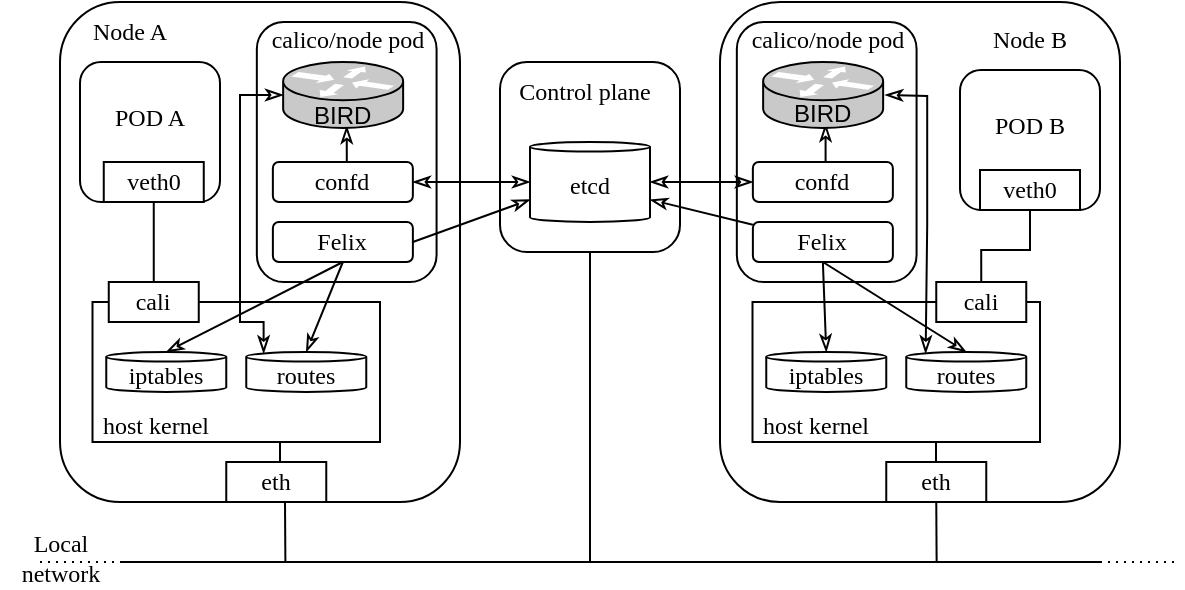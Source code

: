 <mxfile version="24.7.8">
  <diagram name="Page-1" id="G9_fZqqb6Zyh2_aJ_G_H">
    <mxGraphModel dx="986" dy="1691" grid="1" gridSize="10" guides="1" tooltips="1" connect="1" arrows="1" fold="1" page="1" pageScale="1" pageWidth="850" pageHeight="1100" math="0" shadow="0">
      <root>
        <mxCell id="0" />
        <mxCell id="1" parent="0" />
        <mxCell id="27a8s7GIZXVaInFOkT8d-3" value="" style="rounded=1;whiteSpace=wrap;html=1;fillColor=none;" parent="1" vertex="1">
          <mxGeometry x="100" y="-1000" width="200" height="250" as="geometry" />
        </mxCell>
        <mxCell id="27a8s7GIZXVaInFOkT8d-58" style="edgeStyle=orthogonalEdgeStyle;rounded=0;orthogonalLoop=1;jettySize=auto;html=1;entryX=0;entryY=0.5;entryDx=0;entryDy=0;endArrow=none;endFill=0;" parent="1" source="27a8s7GIZXVaInFOkT8d-34" target="27a8s7GIZXVaInFOkT8d-6" edge="1">
          <mxGeometry relative="1" as="geometry">
            <Array as="points">
              <mxPoint x="210" y="-760" />
            </Array>
          </mxGeometry>
        </mxCell>
        <mxCell id="27a8s7GIZXVaInFOkT8d-34" value="" style="rounded=0;whiteSpace=wrap;html=1;fillColor=none;" parent="1" vertex="1">
          <mxGeometry x="116.25" y="-850" width="143.75" height="70" as="geometry" />
        </mxCell>
        <mxCell id="27a8s7GIZXVaInFOkT8d-1" value="&lt;font face=&quot;newcomputermodern&quot;&gt;POD A&lt;br&gt;&lt;br&gt;&lt;/font&gt;" style="rounded=1;whiteSpace=wrap;html=1;fillColor=none;" parent="1" vertex="1">
          <mxGeometry x="110" y="-970" width="70" height="70" as="geometry" />
        </mxCell>
        <mxCell id="27a8s7GIZXVaInFOkT8d-4" value="&lt;font face=&quot;newcomputermodern&quot;&gt;Node A&lt;/font&gt;" style="text;html=1;align=center;verticalAlign=middle;whiteSpace=wrap;rounded=0;" parent="1" vertex="1">
          <mxGeometry x="105" y="-1000" width="60" height="30" as="geometry" />
        </mxCell>
        <mxCell id="27a8s7GIZXVaInFOkT8d-33" style="edgeStyle=orthogonalEdgeStyle;rounded=0;orthogonalLoop=1;jettySize=auto;html=1;exitX=0.5;exitY=1;exitDx=0;exitDy=0;entryX=0.5;entryY=0;entryDx=0;entryDy=0;endArrow=none;endFill=0;" parent="1" source="27a8s7GIZXVaInFOkT8d-5" target="27a8s7GIZXVaInFOkT8d-26" edge="1">
          <mxGeometry relative="1" as="geometry" />
        </mxCell>
        <mxCell id="27a8s7GIZXVaInFOkT8d-5" value="&lt;div&gt;veth0&lt;/div&gt;" style="rounded=0;whiteSpace=wrap;html=1;fontFamily=newcomputermodern;" parent="1" vertex="1">
          <mxGeometry x="121.88" y="-920" width="50" height="20" as="geometry" />
        </mxCell>
        <mxCell id="27a8s7GIZXVaInFOkT8d-6" value="eth" style="rounded=0;whiteSpace=wrap;html=1;fontFamily=newcomputermodern;" parent="1" vertex="1">
          <mxGeometry x="183.13" y="-770" width="50" height="20" as="geometry" />
        </mxCell>
        <mxCell id="27a8s7GIZXVaInFOkT8d-26" value="&lt;font face=&quot;newcomputermodern&quot;&gt;cali&lt;/font&gt;" style="rounded=0;whiteSpace=wrap;html=1;" parent="1" vertex="1">
          <mxGeometry x="124.38" y="-860" width="45" height="20" as="geometry" />
        </mxCell>
        <mxCell id="27a8s7GIZXVaInFOkT8d-27" style="edgeStyle=orthogonalEdgeStyle;rounded=0;orthogonalLoop=1;jettySize=auto;html=1;exitX=0.5;exitY=1;exitDx=0;exitDy=0;endArrow=none;endFill=0;" parent="1" edge="1">
          <mxGeometry relative="1" as="geometry">
            <mxPoint x="538.32" y="-720" as="targetPoint" />
            <mxPoint x="538.13" y="-750.0" as="sourcePoint" />
          </mxGeometry>
        </mxCell>
        <mxCell id="27a8s7GIZXVaInFOkT8d-28" value="" style="endArrow=none;html=1;rounded=0;" parent="1" edge="1">
          <mxGeometry width="50" height="50" relative="1" as="geometry">
            <mxPoint x="130" y="-720" as="sourcePoint" />
            <mxPoint x="620" y="-720" as="targetPoint" />
          </mxGeometry>
        </mxCell>
        <mxCell id="27a8s7GIZXVaInFOkT8d-29" value="" style="endArrow=none;dashed=1;html=1;dashPattern=1 3;strokeWidth=1;rounded=0;" parent="1" edge="1">
          <mxGeometry width="50" height="50" relative="1" as="geometry">
            <mxPoint x="620" y="-720" as="sourcePoint" />
            <mxPoint x="660" y="-720" as="targetPoint" />
          </mxGeometry>
        </mxCell>
        <mxCell id="27a8s7GIZXVaInFOkT8d-30" value="&lt;font face=&quot;newcomputermodern&quot;&gt;Local network&lt;/font&gt;" style="text;html=1;align=center;verticalAlign=middle;whiteSpace=wrap;rounded=0;" parent="1" vertex="1">
          <mxGeometry x="70" y="-737" width="61" height="30" as="geometry" />
        </mxCell>
        <mxCell id="27a8s7GIZXVaInFOkT8d-31" style="edgeStyle=orthogonalEdgeStyle;rounded=0;orthogonalLoop=1;jettySize=auto;html=1;exitX=0.5;exitY=1;exitDx=0;exitDy=0;endArrow=none;endFill=0;" parent="1" edge="1">
          <mxGeometry relative="1" as="geometry">
            <mxPoint x="212.69" y="-720" as="targetPoint" />
            <mxPoint x="212.5" y="-750" as="sourcePoint" />
          </mxGeometry>
        </mxCell>
        <mxCell id="27a8s7GIZXVaInFOkT8d-32" value="" style="endArrow=none;dashed=1;html=1;dashPattern=1 3;strokeWidth=1;rounded=0;" parent="1" edge="1">
          <mxGeometry width="50" height="50" relative="1" as="geometry">
            <mxPoint x="90" y="-720" as="sourcePoint" />
            <mxPoint x="130" y="-720" as="targetPoint" />
          </mxGeometry>
        </mxCell>
        <mxCell id="27a8s7GIZXVaInFOkT8d-35" value="&lt;font face=&quot;newcomputermodern&quot;&gt;host kernel&lt;/font&gt;" style="text;html=1;align=center;verticalAlign=middle;whiteSpace=wrap;rounded=0;" parent="1" vertex="1">
          <mxGeometry x="113.13" y="-803" width="70" height="30" as="geometry" />
        </mxCell>
        <mxCell id="27a8s7GIZXVaInFOkT8d-37" value="&lt;font face=&quot;newcomputermodern&quot;&gt;iptables&lt;/font&gt;" style="shape=cylinder3;whiteSpace=wrap;html=1;boundedLbl=1;backgroundOutline=1;size=2.389;" parent="1" vertex="1">
          <mxGeometry x="123.13" y="-825" width="60" height="20" as="geometry" />
        </mxCell>
        <mxCell id="27a8s7GIZXVaInFOkT8d-38" value="&lt;font face=&quot;newcomputermodern&quot;&gt;routes&lt;/font&gt;" style="shape=cylinder3;whiteSpace=wrap;html=1;boundedLbl=1;backgroundOutline=1;size=2.389;" parent="1" vertex="1">
          <mxGeometry x="193.13" y="-825" width="60" height="20" as="geometry" />
        </mxCell>
        <mxCell id="27a8s7GIZXVaInFOkT8d-40" value="&lt;font face=&quot;newcomputermodern&quot;&gt;&lt;br&gt;&lt;/font&gt;" style="rounded=1;whiteSpace=wrap;html=1;fillColor=none;" parent="1" vertex="1">
          <mxGeometry x="198.42" y="-990" width="89.87" height="130" as="geometry" />
        </mxCell>
        <mxCell id="27a8s7GIZXVaInFOkT8d-42" value="&lt;font face=&quot;newcomputermodern&quot;&gt;Felix&lt;/font&gt;" style="rounded=1;whiteSpace=wrap;html=1;" parent="1" vertex="1">
          <mxGeometry x="206.44" y="-890" width="70" height="20" as="geometry" />
        </mxCell>
        <mxCell id="27a8s7GIZXVaInFOkT8d-61" style="edgeStyle=orthogonalEdgeStyle;rounded=0;orthogonalLoop=1;jettySize=auto;html=1;exitX=0.5;exitY=0;exitDx=0;exitDy=0;entryX=0.5;entryY=1;entryDx=0;entryDy=0;endArrow=classicThin;endFill=0;" parent="1" source="27a8s7GIZXVaInFOkT8d-43" target="27a8s7GIZXVaInFOkT8d-55" edge="1">
          <mxGeometry relative="1" as="geometry" />
        </mxCell>
        <mxCell id="27a8s7GIZXVaInFOkT8d-43" value="&lt;font face=&quot;newcomputermodern&quot;&gt;confd&lt;/font&gt;" style="rounded=1;whiteSpace=wrap;html=1;" parent="1" vertex="1">
          <mxGeometry x="206.43" y="-920" width="70" height="20" as="geometry" />
        </mxCell>
        <mxCell id="27a8s7GIZXVaInFOkT8d-54" value="" style="shape=mxgraph.cisco.routers.router;html=1;pointerEvents=1;dashed=0;fillColor=#C9C9C9;strokeColor=#000000;strokeWidth=1;verticalLabelPosition=bottom;verticalAlign=top;align=center;outlineConnect=0;" parent="1" vertex="1">
          <mxGeometry x="211.57" y="-970" width="60" height="33" as="geometry" />
        </mxCell>
        <mxCell id="27a8s7GIZXVaInFOkT8d-55" value="BIRD&amp;nbsp;" style="text;html=1;align=center;verticalAlign=middle;whiteSpace=wrap;rounded=0;" parent="1" vertex="1">
          <mxGeometry x="209.14" y="-949" width="68.43" height="11" as="geometry" />
        </mxCell>
        <mxCell id="27a8s7GIZXVaInFOkT8d-56" value="&lt;font face=&quot;newcomputermodern&quot;&gt;calico/node pod&lt;/font&gt;" style="text;html=1;align=center;verticalAlign=middle;whiteSpace=wrap;rounded=0;" parent="1" vertex="1">
          <mxGeometry x="199.43" y="-996" width="90" height="30" as="geometry" />
        </mxCell>
        <mxCell id="27a8s7GIZXVaInFOkT8d-59" style="rounded=0;orthogonalLoop=1;jettySize=auto;html=1;entryX=0.5;entryY=0;entryDx=0;entryDy=0;entryPerimeter=0;exitX=0.5;exitY=1;exitDx=0;exitDy=0;endArrow=classicThin;endFill=0;" parent="1" source="27a8s7GIZXVaInFOkT8d-42" target="27a8s7GIZXVaInFOkT8d-37" edge="1">
          <mxGeometry relative="1" as="geometry" />
        </mxCell>
        <mxCell id="27a8s7GIZXVaInFOkT8d-60" style="rounded=0;orthogonalLoop=1;jettySize=auto;html=1;exitX=0.5;exitY=1;exitDx=0;exitDy=0;entryX=0.5;entryY=0;entryDx=0;entryDy=0;entryPerimeter=0;endArrow=classicThin;endFill=0;" parent="1" source="27a8s7GIZXVaInFOkT8d-42" target="27a8s7GIZXVaInFOkT8d-38" edge="1">
          <mxGeometry relative="1" as="geometry" />
        </mxCell>
        <mxCell id="27a8s7GIZXVaInFOkT8d-62" style="edgeStyle=orthogonalEdgeStyle;rounded=0;orthogonalLoop=1;jettySize=auto;html=1;exitX=0;exitY=0.5;exitDx=0;exitDy=0;exitPerimeter=0;startArrow=classicThin;startFill=0;endArrow=classicThin;endFill=0;entryX=0.145;entryY=0;entryDx=0;entryDy=0.693;entryPerimeter=0;" parent="1" source="27a8s7GIZXVaInFOkT8d-54" target="27a8s7GIZXVaInFOkT8d-38" edge="1">
          <mxGeometry relative="1" as="geometry">
            <Array as="points">
              <mxPoint x="190" y="-953" />
              <mxPoint x="190" y="-840" />
              <mxPoint x="202" y="-840" />
            </Array>
          </mxGeometry>
        </mxCell>
        <mxCell id="27a8s7GIZXVaInFOkT8d-63" value="" style="rounded=1;whiteSpace=wrap;html=1;fillColor=none;" parent="1" vertex="1">
          <mxGeometry x="320" y="-970" width="90" height="95" as="geometry" />
        </mxCell>
        <mxCell id="27a8s7GIZXVaInFOkT8d-64" value="&lt;font face=&quot;newcomputermodern&quot;&gt;Control plane&lt;/font&gt;" style="text;html=1;align=center;verticalAlign=middle;whiteSpace=wrap;rounded=0;" parent="1" vertex="1">
          <mxGeometry x="320" y="-970" width="85" height="30" as="geometry" />
        </mxCell>
        <mxCell id="27a8s7GIZXVaInFOkT8d-96" style="edgeStyle=orthogonalEdgeStyle;rounded=0;orthogonalLoop=1;jettySize=auto;html=1;exitX=1;exitY=0.5;exitDx=0;exitDy=0;exitPerimeter=0;entryX=0;entryY=0.5;entryDx=0;entryDy=0;startArrow=classicThin;startFill=0;endArrow=classicThin;endFill=0;" parent="1" source="27a8s7GIZXVaInFOkT8d-65" target="27a8s7GIZXVaInFOkT8d-84" edge="1">
          <mxGeometry relative="1" as="geometry" />
        </mxCell>
        <mxCell id="27a8s7GIZXVaInFOkT8d-65" value="&lt;font face=&quot;newcomputermodern&quot;&gt;etcd&lt;/font&gt;" style="shape=cylinder3;whiteSpace=wrap;html=1;boundedLbl=1;backgroundOutline=1;size=2.389;" parent="1" vertex="1">
          <mxGeometry x="335" y="-930" width="60" height="40" as="geometry" />
        </mxCell>
        <mxCell id="27a8s7GIZXVaInFOkT8d-66" style="rounded=0;orthogonalLoop=1;jettySize=auto;html=1;exitX=1;exitY=0.5;exitDx=0;exitDy=0;entryX=0;entryY=0;entryDx=0;entryDy=28.806;entryPerimeter=0;endArrow=classicThin;endFill=0;" parent="1" source="27a8s7GIZXVaInFOkT8d-42" target="27a8s7GIZXVaInFOkT8d-65" edge="1">
          <mxGeometry relative="1" as="geometry" />
        </mxCell>
        <mxCell id="27a8s7GIZXVaInFOkT8d-67" style="rounded=0;orthogonalLoop=1;jettySize=auto;html=1;entryX=0;entryY=0.5;entryDx=0;entryDy=0;entryPerimeter=0;endArrow=classicThin;endFill=0;startArrow=classicThin;startFill=0;" parent="1" source="27a8s7GIZXVaInFOkT8d-43" target="27a8s7GIZXVaInFOkT8d-65" edge="1">
          <mxGeometry relative="1" as="geometry" />
        </mxCell>
        <mxCell id="27a8s7GIZXVaInFOkT8d-69" value="" style="rounded=1;whiteSpace=wrap;html=1;fillColor=none;" parent="1" vertex="1">
          <mxGeometry x="430" y="-1000" width="200" height="250" as="geometry" />
        </mxCell>
        <mxCell id="27a8s7GIZXVaInFOkT8d-70" style="edgeStyle=orthogonalEdgeStyle;rounded=0;orthogonalLoop=1;jettySize=auto;html=1;entryX=0;entryY=0.5;entryDx=0;entryDy=0;endArrow=none;endFill=0;" parent="1" source="27a8s7GIZXVaInFOkT8d-71" target="27a8s7GIZXVaInFOkT8d-76" edge="1">
          <mxGeometry relative="1" as="geometry">
            <Array as="points">
              <mxPoint x="538" y="-760" />
            </Array>
          </mxGeometry>
        </mxCell>
        <mxCell id="27a8s7GIZXVaInFOkT8d-71" value="" style="rounded=0;whiteSpace=wrap;html=1;fillColor=none;" parent="1" vertex="1">
          <mxGeometry x="446.25" y="-850" width="143.75" height="70" as="geometry" />
        </mxCell>
        <mxCell id="27a8s7GIZXVaInFOkT8d-72" value="&lt;font face=&quot;newcomputermodern&quot;&gt;POD B&lt;br&gt;&lt;br&gt;&lt;/font&gt;" style="rounded=1;whiteSpace=wrap;html=1;fillColor=none;" parent="1" vertex="1">
          <mxGeometry x="550" y="-966" width="70" height="70" as="geometry" />
        </mxCell>
        <mxCell id="27a8s7GIZXVaInFOkT8d-73" value="&lt;font face=&quot;newcomputermodern&quot;&gt;Node B&lt;/font&gt;" style="text;html=1;align=center;verticalAlign=middle;whiteSpace=wrap;rounded=0;" parent="1" vertex="1">
          <mxGeometry x="555" y="-996" width="60" height="30" as="geometry" />
        </mxCell>
        <mxCell id="27a8s7GIZXVaInFOkT8d-74" style="edgeStyle=orthogonalEdgeStyle;rounded=0;orthogonalLoop=1;jettySize=auto;html=1;exitX=0.5;exitY=1;exitDx=0;exitDy=0;entryX=0.5;entryY=0;entryDx=0;entryDy=0;endArrow=none;endFill=0;" parent="1" source="27a8s7GIZXVaInFOkT8d-75" target="27a8s7GIZXVaInFOkT8d-77" edge="1">
          <mxGeometry relative="1" as="geometry" />
        </mxCell>
        <mxCell id="27a8s7GIZXVaInFOkT8d-75" value="&lt;div&gt;veth0&lt;/div&gt;" style="rounded=0;whiteSpace=wrap;html=1;fontFamily=newcomputermodern;" parent="1" vertex="1">
          <mxGeometry x="560" y="-916" width="50" height="20" as="geometry" />
        </mxCell>
        <mxCell id="27a8s7GIZXVaInFOkT8d-76" value="eth" style="rounded=0;whiteSpace=wrap;html=1;fontFamily=newcomputermodern;" parent="1" vertex="1">
          <mxGeometry x="513.13" y="-770" width="50" height="20" as="geometry" />
        </mxCell>
        <mxCell id="27a8s7GIZXVaInFOkT8d-77" value="&lt;font face=&quot;newcomputermodern&quot;&gt;cali&lt;/font&gt;" style="rounded=0;whiteSpace=wrap;html=1;" parent="1" vertex="1">
          <mxGeometry x="538.13" y="-860" width="45" height="20" as="geometry" />
        </mxCell>
        <mxCell id="27a8s7GIZXVaInFOkT8d-78" value="&lt;font face=&quot;newcomputermodern&quot;&gt;host kernel&lt;/font&gt;" style="text;html=1;align=center;verticalAlign=middle;whiteSpace=wrap;rounded=0;" parent="1" vertex="1">
          <mxGeometry x="443.13" y="-803" width="70" height="30" as="geometry" />
        </mxCell>
        <mxCell id="27a8s7GIZXVaInFOkT8d-79" value="&lt;font face=&quot;newcomputermodern&quot;&gt;iptables&lt;/font&gt;" style="shape=cylinder3;whiteSpace=wrap;html=1;boundedLbl=1;backgroundOutline=1;size=2.389;" parent="1" vertex="1">
          <mxGeometry x="453.13" y="-825" width="60" height="20" as="geometry" />
        </mxCell>
        <mxCell id="27a8s7GIZXVaInFOkT8d-80" value="&lt;font face=&quot;newcomputermodern&quot;&gt;routes&lt;/font&gt;" style="shape=cylinder3;whiteSpace=wrap;html=1;boundedLbl=1;backgroundOutline=1;size=2.389;" parent="1" vertex="1">
          <mxGeometry x="523.13" y="-825" width="60" height="20" as="geometry" />
        </mxCell>
        <mxCell id="27a8s7GIZXVaInFOkT8d-81" value="&lt;font face=&quot;newcomputermodern&quot;&gt;&lt;br&gt;&lt;/font&gt;" style="rounded=1;whiteSpace=wrap;html=1;fillColor=none;" parent="1" vertex="1">
          <mxGeometry x="438.42" y="-990" width="89.87" height="130" as="geometry" />
        </mxCell>
        <mxCell id="27a8s7GIZXVaInFOkT8d-82" value="&lt;font face=&quot;newcomputermodern&quot;&gt;Felix&lt;/font&gt;" style="rounded=1;whiteSpace=wrap;html=1;" parent="1" vertex="1">
          <mxGeometry x="446.44" y="-890" width="70" height="20" as="geometry" />
        </mxCell>
        <mxCell id="27a8s7GIZXVaInFOkT8d-83" style="edgeStyle=orthogonalEdgeStyle;rounded=0;orthogonalLoop=1;jettySize=auto;html=1;exitX=0.5;exitY=0;exitDx=0;exitDy=0;entryX=0.5;entryY=1;entryDx=0;entryDy=0;endArrow=classicThin;endFill=0;" parent="1" source="27a8s7GIZXVaInFOkT8d-84" target="27a8s7GIZXVaInFOkT8d-86" edge="1">
          <mxGeometry relative="1" as="geometry" />
        </mxCell>
        <mxCell id="27a8s7GIZXVaInFOkT8d-84" value="&lt;font face=&quot;newcomputermodern&quot;&gt;confd&lt;/font&gt;" style="rounded=1;whiteSpace=wrap;html=1;" parent="1" vertex="1">
          <mxGeometry x="446.43" y="-920" width="70" height="20" as="geometry" />
        </mxCell>
        <mxCell id="27a8s7GIZXVaInFOkT8d-85" value="" style="shape=mxgraph.cisco.routers.router;html=1;pointerEvents=1;dashed=0;fillColor=#C9C9C9;strokeColor=#000000;strokeWidth=1;verticalLabelPosition=bottom;verticalAlign=top;align=center;outlineConnect=0;" parent="1" vertex="1">
          <mxGeometry x="451.57" y="-970" width="60" height="33" as="geometry" />
        </mxCell>
        <mxCell id="27a8s7GIZXVaInFOkT8d-86" value="BIRD&amp;nbsp;" style="text;html=1;align=center;verticalAlign=middle;whiteSpace=wrap;rounded=0;" parent="1" vertex="1">
          <mxGeometry x="448.57" y="-950" width="68.43" height="11" as="geometry" />
        </mxCell>
        <mxCell id="27a8s7GIZXVaInFOkT8d-87" value="&lt;font face=&quot;newcomputermodern&quot;&gt;calico/node pod&lt;/font&gt;" style="text;html=1;align=center;verticalAlign=middle;whiteSpace=wrap;rounded=0;" parent="1" vertex="1">
          <mxGeometry x="439.43" y="-996" width="90" height="30" as="geometry" />
        </mxCell>
        <mxCell id="27a8s7GIZXVaInFOkT8d-88" style="rounded=0;orthogonalLoop=1;jettySize=auto;html=1;entryX=0.5;entryY=0;entryDx=0;entryDy=0;entryPerimeter=0;exitX=0.5;exitY=1;exitDx=0;exitDy=0;endArrow=classicThin;endFill=0;" parent="1" source="27a8s7GIZXVaInFOkT8d-82" target="27a8s7GIZXVaInFOkT8d-79" edge="1">
          <mxGeometry relative="1" as="geometry" />
        </mxCell>
        <mxCell id="27a8s7GIZXVaInFOkT8d-89" style="rounded=0;orthogonalLoop=1;jettySize=auto;html=1;exitX=0.5;exitY=1;exitDx=0;exitDy=0;entryX=0.5;entryY=0;entryDx=0;entryDy=0;entryPerimeter=0;endArrow=classicThin;endFill=0;" parent="1" source="27a8s7GIZXVaInFOkT8d-82" target="27a8s7GIZXVaInFOkT8d-80" edge="1">
          <mxGeometry relative="1" as="geometry" />
        </mxCell>
        <mxCell id="27a8s7GIZXVaInFOkT8d-94" style="edgeStyle=orthogonalEdgeStyle;rounded=0;orthogonalLoop=1;jettySize=auto;html=1;exitX=1;exitY=0.5;exitDx=0;exitDy=0;exitPerimeter=0;entryX=0.145;entryY=0;entryDx=0;entryDy=0.693;entryPerimeter=0;endArrow=classicThin;endFill=0;startArrow=classicThin;startFill=0;" parent="1" edge="1">
          <mxGeometry relative="1" as="geometry">
            <mxPoint x="512.57" y="-953.5" as="sourcePoint" />
            <mxPoint x="532.83" y="-824.307" as="targetPoint" />
          </mxGeometry>
        </mxCell>
        <mxCell id="27a8s7GIZXVaInFOkT8d-95" value="" style="endArrow=none;html=1;rounded=0;entryX=0.5;entryY=1;entryDx=0;entryDy=0;" parent="1" target="27a8s7GIZXVaInFOkT8d-63" edge="1">
          <mxGeometry width="50" height="50" relative="1" as="geometry">
            <mxPoint x="365" y="-720" as="sourcePoint" />
            <mxPoint x="430" y="-880" as="targetPoint" />
          </mxGeometry>
        </mxCell>
        <mxCell id="27a8s7GIZXVaInFOkT8d-97" style="rounded=0;orthogonalLoop=1;jettySize=auto;html=1;entryX=1;entryY=0;entryDx=0;entryDy=28.806;entryPerimeter=0;endArrow=classicThin;endFill=0;" parent="1" source="27a8s7GIZXVaInFOkT8d-82" target="27a8s7GIZXVaInFOkT8d-65" edge="1">
          <mxGeometry relative="1" as="geometry" />
        </mxCell>
      </root>
    </mxGraphModel>
  </diagram>
</mxfile>
